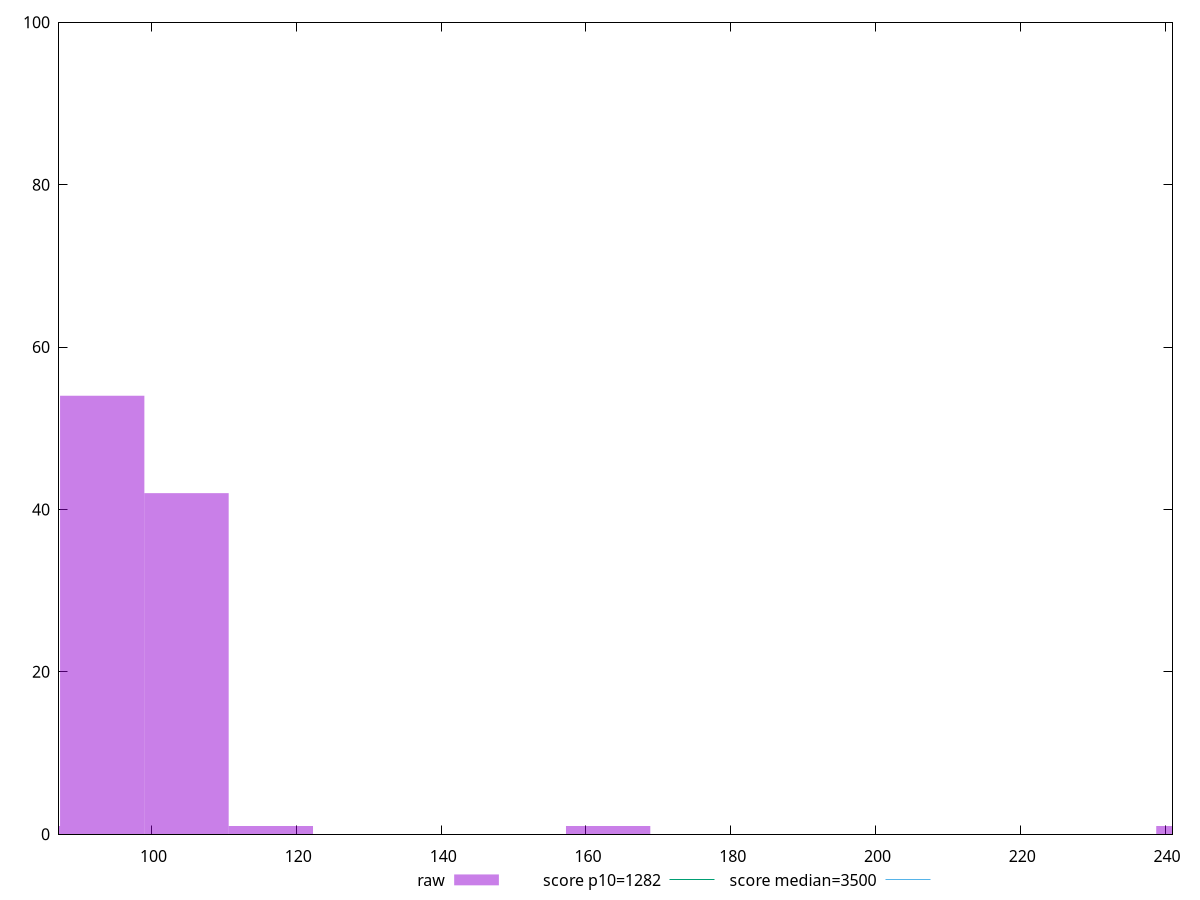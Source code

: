 reset

$raw <<EOF
104.82724485322849 42
93.17977320286977 54
244.59690465753314 1
163.0646031050221 1
116.47471650358722 1
81.53230155251104 1
EOF

set key outside below
set boxwidth 11.647471650358721
set xrange [87.212:241.02]
set yrange [0:100]
set trange [0:100]
set style fill transparent solid 0.5 noborder

set parametric
set terminal svg size 640, 490 enhanced background rgb 'white'
set output "report_00026_2021-02-22T21:38:55.199Z/bootup-time/samples/pages+cached+noadtech/raw/histogram.svg"

plot $raw title "raw" with boxes, \
     1282,t title "score p10=1282", \
     3500,t title "score median=3500"

reset

